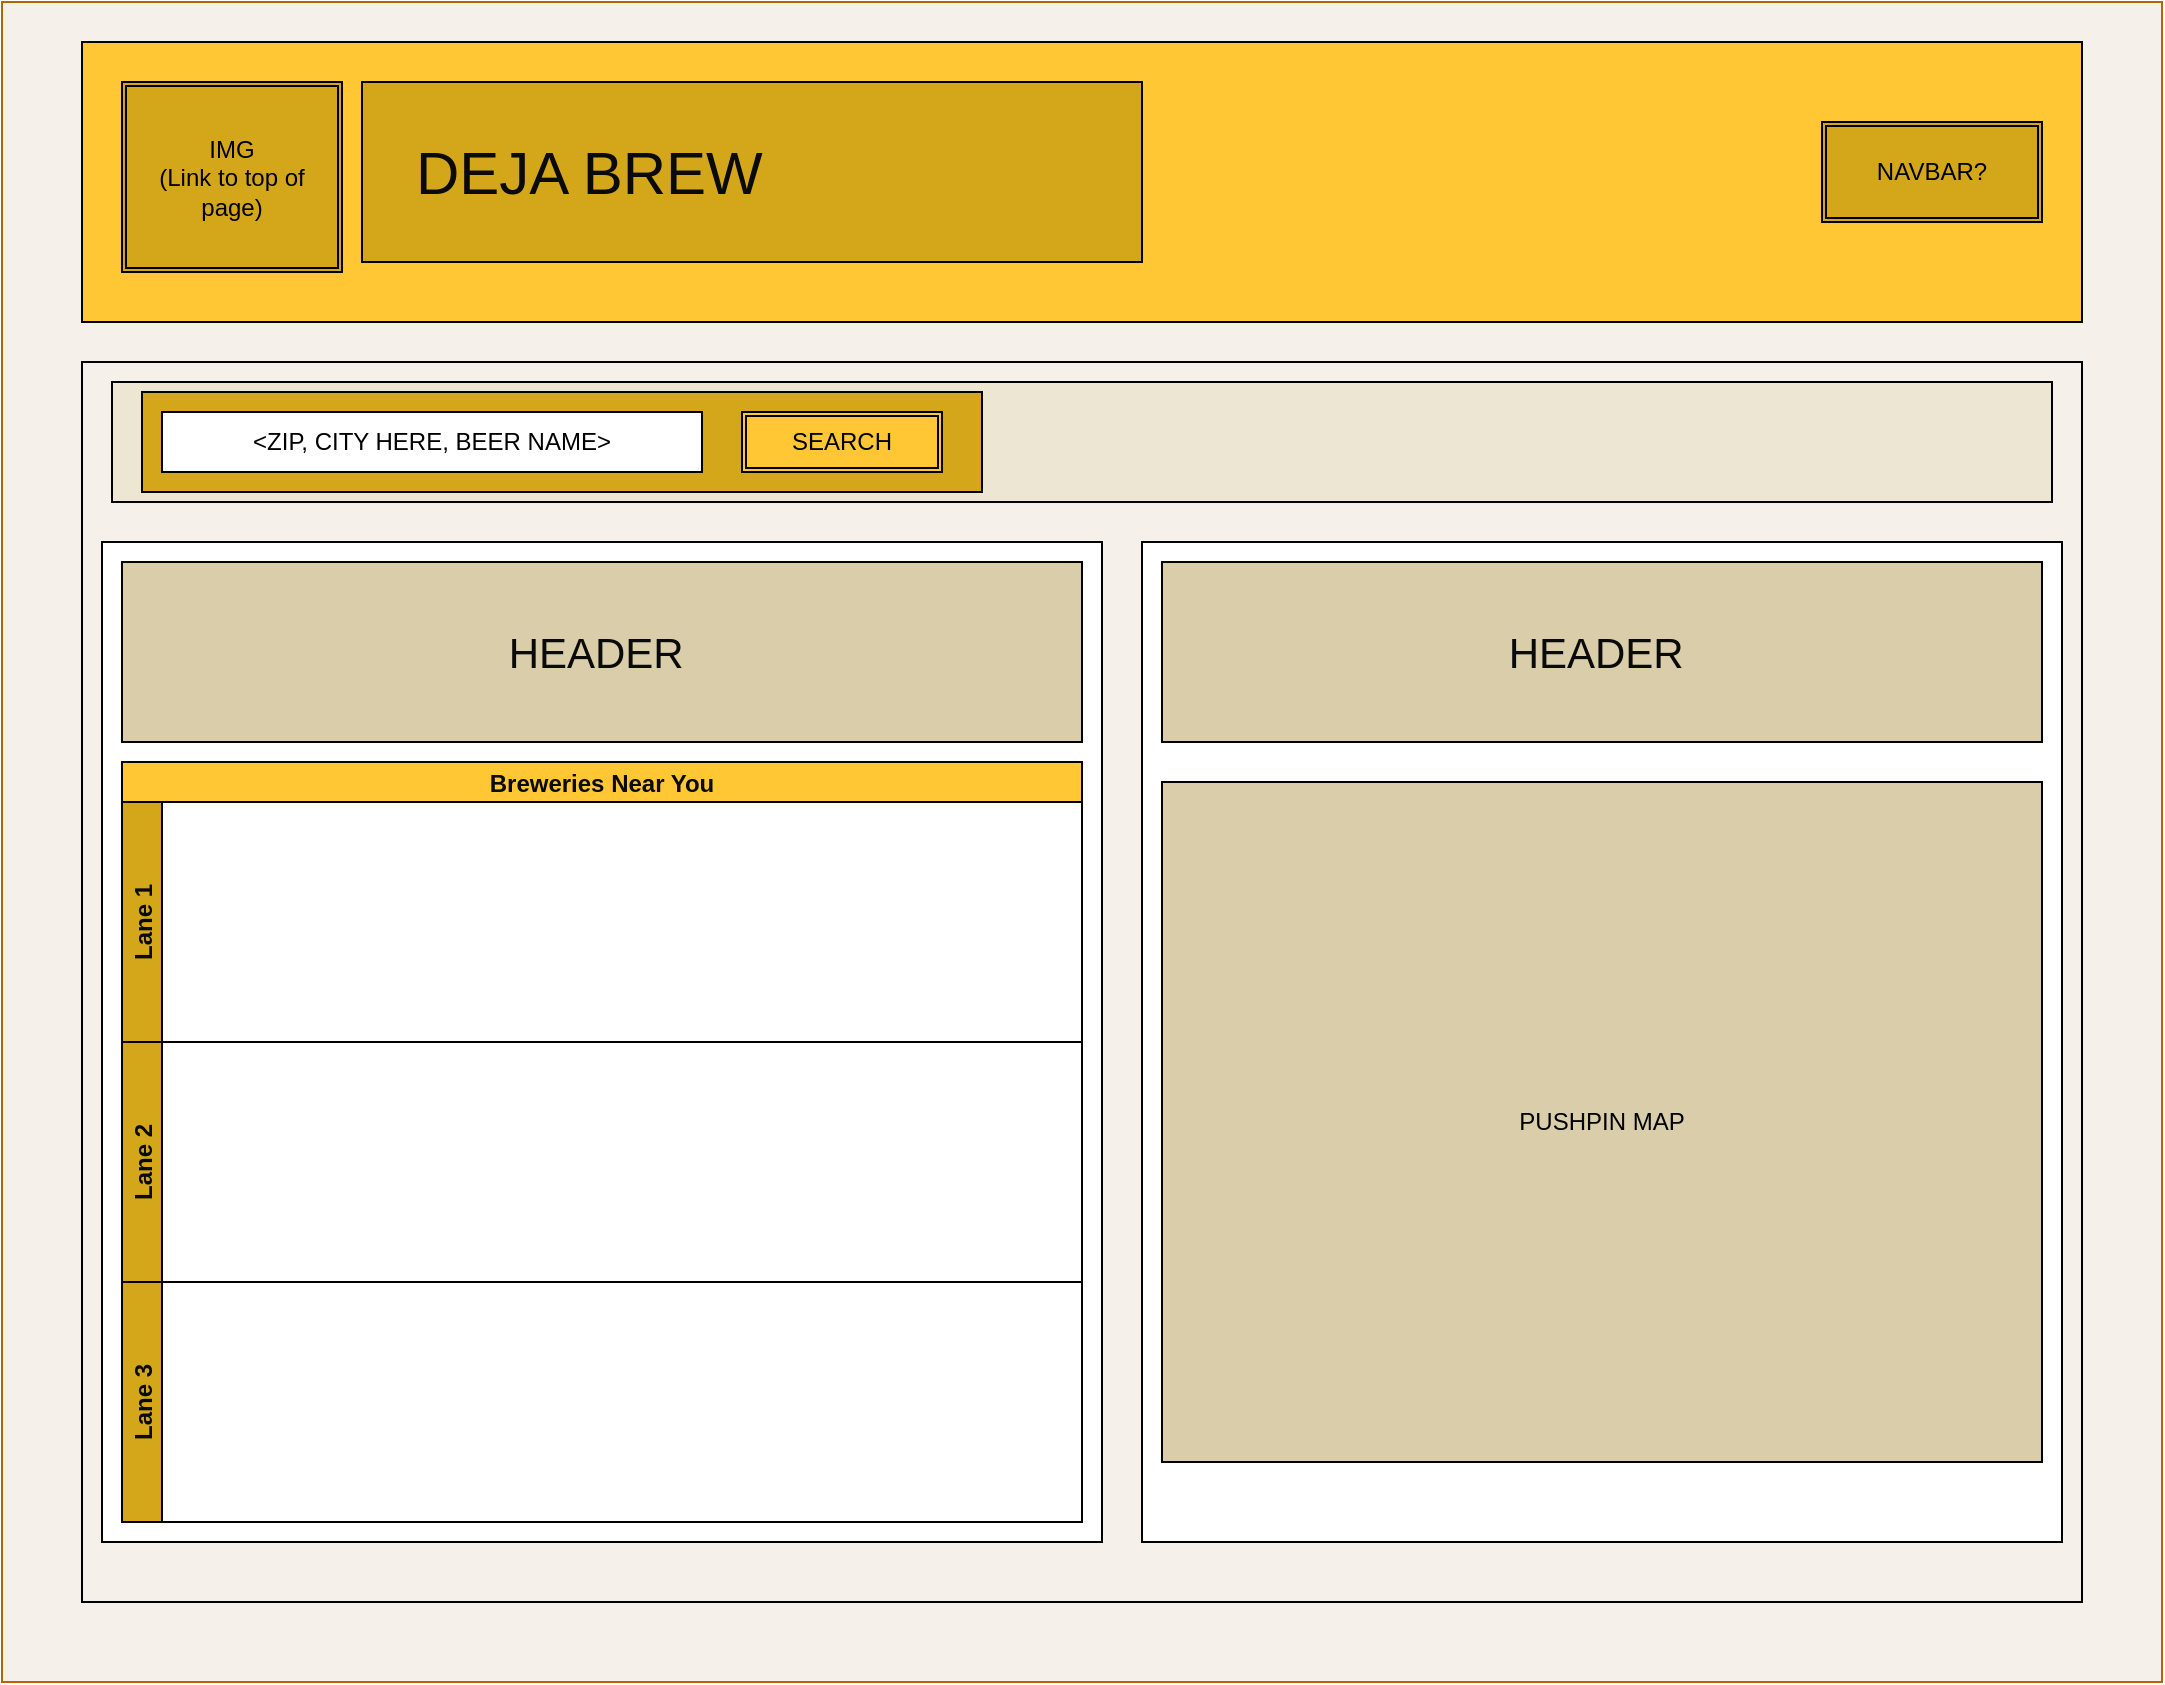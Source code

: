 <mxfile>
    <diagram id="6hc5V4mraRsnnSKiqiFz" name="Page-1">
        <mxGraphModel dx="1024" dy="717" grid="1" gridSize="10" guides="1" tooltips="1" connect="1" arrows="1" fold="1" page="1" pageScale="1" pageWidth="1100" pageHeight="850" math="0" shadow="0">
            <root>
                <mxCell id="0"/>
                <mxCell id="1" parent="0"/>
                <mxCell id="28" value="" style="rounded=0;whiteSpace=wrap;html=1;strokeColor=#b46504;fillColor=#F5F0E9;" parent="1" vertex="1">
                    <mxGeometry width="1080" height="840" as="geometry"/>
                </mxCell>
                <mxCell id="2" value="" style="rounded=0;whiteSpace=wrap;html=1;fillColor=#F5F0E9;" parent="1" vertex="1">
                    <mxGeometry x="40" y="180" width="1000" height="620" as="geometry"/>
                </mxCell>
                <mxCell id="3" value="" style="rounded=0;whiteSpace=wrap;html=1;" parent="1" vertex="1">
                    <mxGeometry x="480" y="90" width="390" height="50" as="geometry"/>
                </mxCell>
                <mxCell id="4" value="" style="rounded=0;whiteSpace=wrap;html=1;fillColor=#FFC733;" parent="1" vertex="1">
                    <mxGeometry x="40" y="20" width="1000" height="140" as="geometry"/>
                </mxCell>
                <mxCell id="6" value="&amp;nbsp; &amp;nbsp;DEJA BREW" style="rounded=0;whiteSpace=wrap;html=1;fillColor=#D4A71B;fontColor=#0A0A0A;fontSize=30;align=left;" parent="1" vertex="1">
                    <mxGeometry x="180" y="40" width="390" height="90" as="geometry"/>
                </mxCell>
                <mxCell id="8" value="" style="rounded=0;whiteSpace=wrap;html=1;fillColor=#FFFFFF;" parent="1" vertex="1">
                    <mxGeometry x="50" y="270" width="500" height="500" as="geometry"/>
                </mxCell>
                <mxCell id="9" value="" style="rounded=0;whiteSpace=wrap;html=1;fillColor=#FFFFFF;" parent="1" vertex="1">
                    <mxGeometry x="570" y="270" width="460" height="500" as="geometry"/>
                </mxCell>
                <mxCell id="10" value="HEADER&amp;nbsp;" style="rounded=0;whiteSpace=wrap;html=1;fillColor=#DACDA9;fontColor=#0A0A0A;fontSize=21;" parent="1" vertex="1">
                    <mxGeometry x="60" y="280" width="480" height="90" as="geometry"/>
                </mxCell>
                <mxCell id="15" value="Breweries Near You" style="swimlane;childLayout=stackLayout;resizeParent=1;resizeParentMax=0;horizontal=1;startSize=20;horizontalStack=0;fillColor=#FFC733;fontColor=#0A0A0A;" parent="1" vertex="1">
                    <mxGeometry x="60" y="380" width="480" height="380" as="geometry"/>
                </mxCell>
                <mxCell id="16" value="Lane 1" style="swimlane;startSize=20;horizontal=0;fillColor=#D4A71B;fontColor=#0A0A0A;" parent="15" vertex="1">
                    <mxGeometry y="20" width="480" height="120" as="geometry"/>
                </mxCell>
                <mxCell id="17" value="Lane 2" style="swimlane;startSize=20;horizontal=0;fillColor=#D4A71B;fontColor=#0A0A0A;" parent="15" vertex="1">
                    <mxGeometry y="140" width="480" height="120" as="geometry"/>
                </mxCell>
                <mxCell id="18" value="Lane 3" style="swimlane;startSize=20;horizontal=0;fillColor=#D4A71B;fontColor=#0A0A0A;" parent="15" vertex="1">
                    <mxGeometry y="260" width="480" height="120" as="geometry"/>
                </mxCell>
                <mxCell id="24" value="PUSHPIN MAP" style="rounded=0;whiteSpace=wrap;html=1;fillColor=#DACDA9;" parent="1" vertex="1">
                    <mxGeometry x="580" y="390" width="440" height="340" as="geometry"/>
                </mxCell>
                <mxCell id="25" value="HEADER&amp;nbsp;" style="rounded=0;whiteSpace=wrap;html=1;fillColor=#DACDA9;fontColor=#0A0A0A;fontSize=21;" parent="1" vertex="1">
                    <mxGeometry x="580" y="280" width="440" height="90" as="geometry"/>
                </mxCell>
                <mxCell id="5" value="" style="rounded=0;whiteSpace=wrap;html=1;fillColor=#ECE6D3;" parent="1" vertex="1">
                    <mxGeometry x="55" y="190" width="970" height="60" as="geometry"/>
                </mxCell>
                <mxCell id="7" value="" style="rounded=0;whiteSpace=wrap;html=1;fillColor=#D4A71B;" parent="1" vertex="1">
                    <mxGeometry x="70" y="195" width="420" height="50" as="geometry"/>
                </mxCell>
                <mxCell id="20" value="&amp;lt;ZIP, CITY HERE, BEER NAME&amp;gt;" style="rounded=0;whiteSpace=wrap;html=1;" parent="1" vertex="1">
                    <mxGeometry x="80" y="205" width="270" height="30" as="geometry"/>
                </mxCell>
                <mxCell id="19" value="SEARCH" style="shape=ext;double=1;rounded=0;whiteSpace=wrap;html=1;fillColor=#FFC733;" parent="1" vertex="1">
                    <mxGeometry x="370" y="205" width="100" height="30" as="geometry"/>
                </mxCell>
                <mxCell id="26" value="IMG&lt;br&gt;(Link to top of page)" style="shape=ext;double=1;rounded=0;whiteSpace=wrap;html=1;fillColor=#D4A71B;" parent="1" vertex="1">
                    <mxGeometry x="60" y="40" width="110" height="95" as="geometry"/>
                </mxCell>
                <mxCell id="29" value="NAVBAR?" style="shape=ext;double=1;rounded=0;whiteSpace=wrap;html=1;fillColor=#D4A71B;" vertex="1" parent="1">
                    <mxGeometry x="910" y="60" width="110" height="50" as="geometry"/>
                </mxCell>
            </root>
        </mxGraphModel>
    </diagram>
</mxfile>